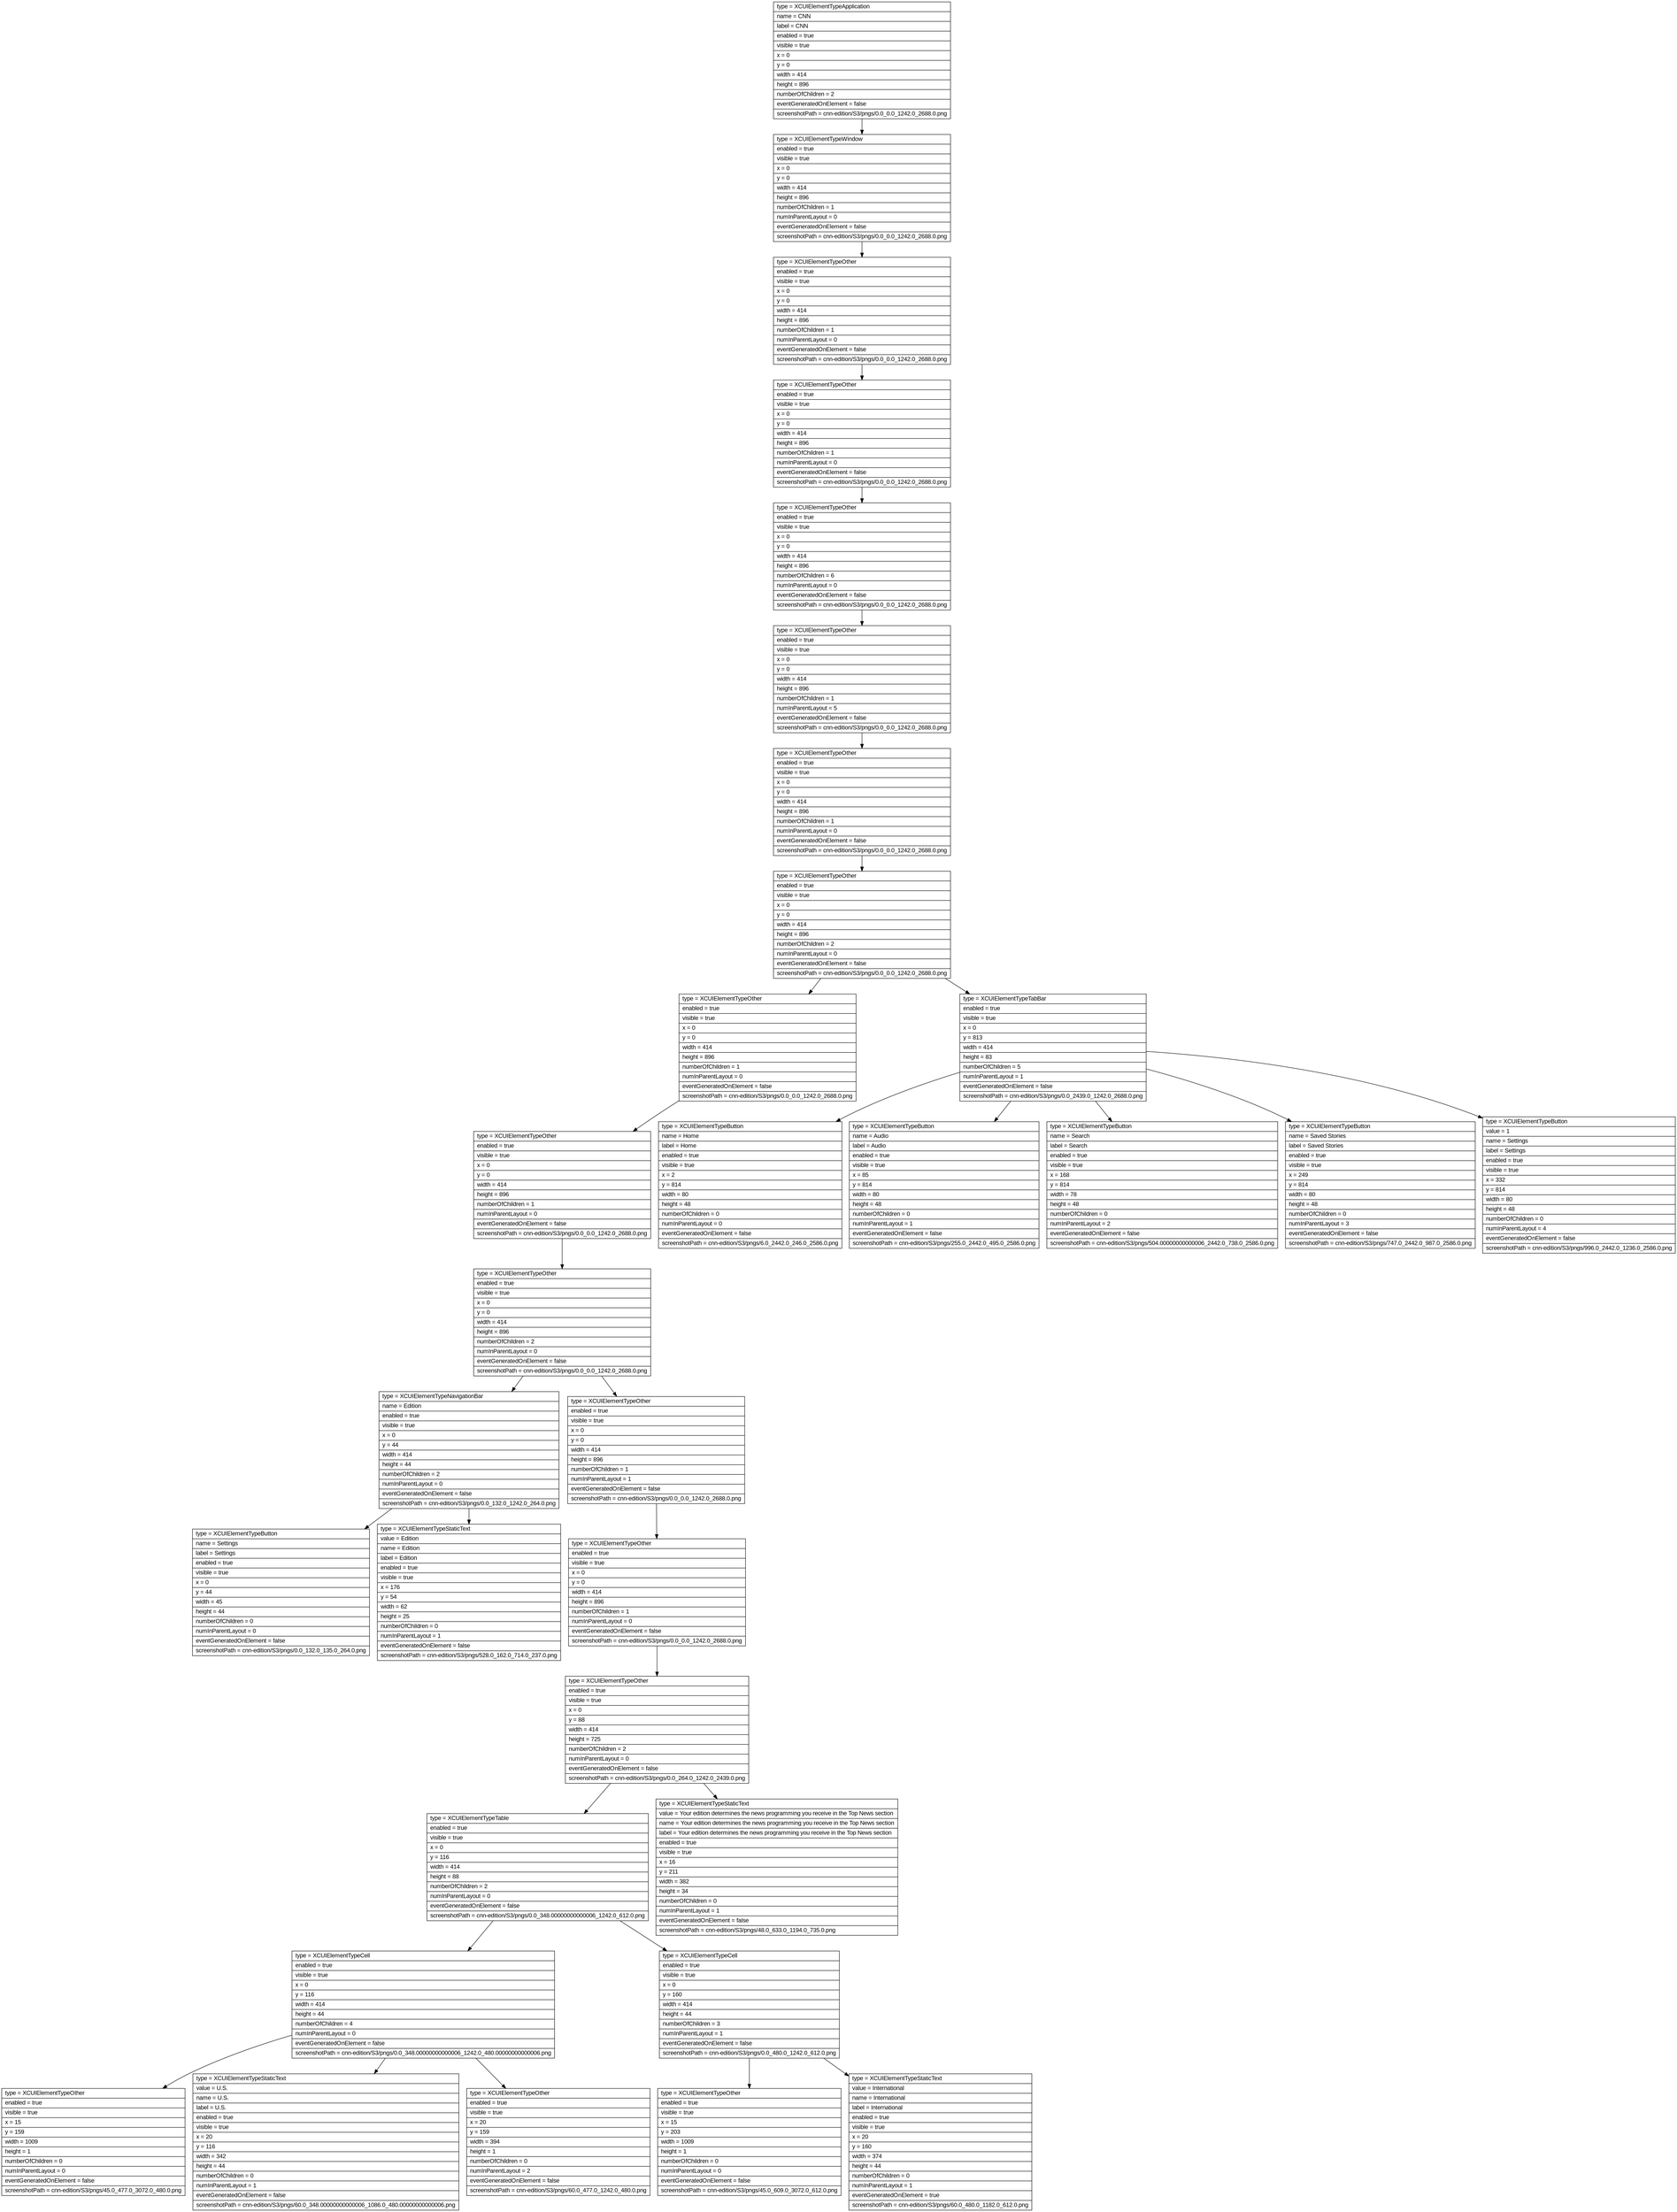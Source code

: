 digraph Layout {

	node [shape=record fontname=Arial];

	0	[label="{type = XCUIElementTypeApplication\l|name = CNN\l|label = CNN\l|enabled = true\l|visible = true\l|x = 0\l|y = 0\l|width = 414\l|height = 896\l|numberOfChildren = 2\l|eventGeneratedOnElement = false \l|screenshotPath = cnn-edition/S3/pngs/0.0_0.0_1242.0_2688.0.png\l}"]
	1	[label="{type = XCUIElementTypeWindow\l|enabled = true\l|visible = true\l|x = 0\l|y = 0\l|width = 414\l|height = 896\l|numberOfChildren = 1\l|numInParentLayout = 0\l|eventGeneratedOnElement = false \l|screenshotPath = cnn-edition/S3/pngs/0.0_0.0_1242.0_2688.0.png\l}"]
	2	[label="{type = XCUIElementTypeOther\l|enabled = true\l|visible = true\l|x = 0\l|y = 0\l|width = 414\l|height = 896\l|numberOfChildren = 1\l|numInParentLayout = 0\l|eventGeneratedOnElement = false \l|screenshotPath = cnn-edition/S3/pngs/0.0_0.0_1242.0_2688.0.png\l}"]
	3	[label="{type = XCUIElementTypeOther\l|enabled = true\l|visible = true\l|x = 0\l|y = 0\l|width = 414\l|height = 896\l|numberOfChildren = 1\l|numInParentLayout = 0\l|eventGeneratedOnElement = false \l|screenshotPath = cnn-edition/S3/pngs/0.0_0.0_1242.0_2688.0.png\l}"]
	4	[label="{type = XCUIElementTypeOther\l|enabled = true\l|visible = true\l|x = 0\l|y = 0\l|width = 414\l|height = 896\l|numberOfChildren = 6\l|numInParentLayout = 0\l|eventGeneratedOnElement = false \l|screenshotPath = cnn-edition/S3/pngs/0.0_0.0_1242.0_2688.0.png\l}"]
	5	[label="{type = XCUIElementTypeOther\l|enabled = true\l|visible = true\l|x = 0\l|y = 0\l|width = 414\l|height = 896\l|numberOfChildren = 1\l|numInParentLayout = 5\l|eventGeneratedOnElement = false \l|screenshotPath = cnn-edition/S3/pngs/0.0_0.0_1242.0_2688.0.png\l}"]
	6	[label="{type = XCUIElementTypeOther\l|enabled = true\l|visible = true\l|x = 0\l|y = 0\l|width = 414\l|height = 896\l|numberOfChildren = 1\l|numInParentLayout = 0\l|eventGeneratedOnElement = false \l|screenshotPath = cnn-edition/S3/pngs/0.0_0.0_1242.0_2688.0.png\l}"]
	7	[label="{type = XCUIElementTypeOther\l|enabled = true\l|visible = true\l|x = 0\l|y = 0\l|width = 414\l|height = 896\l|numberOfChildren = 2\l|numInParentLayout = 0\l|eventGeneratedOnElement = false \l|screenshotPath = cnn-edition/S3/pngs/0.0_0.0_1242.0_2688.0.png\l}"]
	8	[label="{type = XCUIElementTypeOther\l|enabled = true\l|visible = true\l|x = 0\l|y = 0\l|width = 414\l|height = 896\l|numberOfChildren = 1\l|numInParentLayout = 0\l|eventGeneratedOnElement = false \l|screenshotPath = cnn-edition/S3/pngs/0.0_0.0_1242.0_2688.0.png\l}"]
	9	[label="{type = XCUIElementTypeTabBar\l|enabled = true\l|visible = true\l|x = 0\l|y = 813\l|width = 414\l|height = 83\l|numberOfChildren = 5\l|numInParentLayout = 1\l|eventGeneratedOnElement = false \l|screenshotPath = cnn-edition/S3/pngs/0.0_2439.0_1242.0_2688.0.png\l}"]
	10	[label="{type = XCUIElementTypeOther\l|enabled = true\l|visible = true\l|x = 0\l|y = 0\l|width = 414\l|height = 896\l|numberOfChildren = 1\l|numInParentLayout = 0\l|eventGeneratedOnElement = false \l|screenshotPath = cnn-edition/S3/pngs/0.0_0.0_1242.0_2688.0.png\l}"]
	11	[label="{type = XCUIElementTypeButton\l|name = Home\l|label = Home\l|enabled = true\l|visible = true\l|x = 2\l|y = 814\l|width = 80\l|height = 48\l|numberOfChildren = 0\l|numInParentLayout = 0\l|eventGeneratedOnElement = false \l|screenshotPath = cnn-edition/S3/pngs/6.0_2442.0_246.0_2586.0.png\l}"]
	12	[label="{type = XCUIElementTypeButton\l|name = Audio\l|label = Audio\l|enabled = true\l|visible = true\l|x = 85\l|y = 814\l|width = 80\l|height = 48\l|numberOfChildren = 0\l|numInParentLayout = 1\l|eventGeneratedOnElement = false \l|screenshotPath = cnn-edition/S3/pngs/255.0_2442.0_495.0_2586.0.png\l}"]
	13	[label="{type = XCUIElementTypeButton\l|name = Search\l|label = Search\l|enabled = true\l|visible = true\l|x = 168\l|y = 814\l|width = 78\l|height = 48\l|numberOfChildren = 0\l|numInParentLayout = 2\l|eventGeneratedOnElement = false \l|screenshotPath = cnn-edition/S3/pngs/504.00000000000006_2442.0_738.0_2586.0.png\l}"]
	14	[label="{type = XCUIElementTypeButton\l|name = Saved Stories\l|label = Saved Stories\l|enabled = true\l|visible = true\l|x = 249\l|y = 814\l|width = 80\l|height = 48\l|numberOfChildren = 0\l|numInParentLayout = 3\l|eventGeneratedOnElement = false \l|screenshotPath = cnn-edition/S3/pngs/747.0_2442.0_987.0_2586.0.png\l}"]
	15	[label="{type = XCUIElementTypeButton\l|value = 1\l|name = Settings\l|label = Settings\l|enabled = true\l|visible = true\l|x = 332\l|y = 814\l|width = 80\l|height = 48\l|numberOfChildren = 0\l|numInParentLayout = 4\l|eventGeneratedOnElement = false \l|screenshotPath = cnn-edition/S3/pngs/996.0_2442.0_1236.0_2586.0.png\l}"]
	16	[label="{type = XCUIElementTypeOther\l|enabled = true\l|visible = true\l|x = 0\l|y = 0\l|width = 414\l|height = 896\l|numberOfChildren = 2\l|numInParentLayout = 0\l|eventGeneratedOnElement = false \l|screenshotPath = cnn-edition/S3/pngs/0.0_0.0_1242.0_2688.0.png\l}"]
	17	[label="{type = XCUIElementTypeNavigationBar\l|name = Edition\l|enabled = true\l|visible = true\l|x = 0\l|y = 44\l|width = 414\l|height = 44\l|numberOfChildren = 2\l|numInParentLayout = 0\l|eventGeneratedOnElement = false \l|screenshotPath = cnn-edition/S3/pngs/0.0_132.0_1242.0_264.0.png\l}"]
	18	[label="{type = XCUIElementTypeOther\l|enabled = true\l|visible = true\l|x = 0\l|y = 0\l|width = 414\l|height = 896\l|numberOfChildren = 1\l|numInParentLayout = 1\l|eventGeneratedOnElement = false \l|screenshotPath = cnn-edition/S3/pngs/0.0_0.0_1242.0_2688.0.png\l}"]
	19	[label="{type = XCUIElementTypeButton\l|name = Settings\l|label = Settings\l|enabled = true\l|visible = true\l|x = 0\l|y = 44\l|width = 45\l|height = 44\l|numberOfChildren = 0\l|numInParentLayout = 0\l|eventGeneratedOnElement = false \l|screenshotPath = cnn-edition/S3/pngs/0.0_132.0_135.0_264.0.png\l}"]
	20	[label="{type = XCUIElementTypeStaticText\l|value = Edition\l|name = Edition\l|label = Edition\l|enabled = true\l|visible = true\l|x = 176\l|y = 54\l|width = 62\l|height = 25\l|numberOfChildren = 0\l|numInParentLayout = 1\l|eventGeneratedOnElement = false \l|screenshotPath = cnn-edition/S3/pngs/528.0_162.0_714.0_237.0.png\l}"]
	21	[label="{type = XCUIElementTypeOther\l|enabled = true\l|visible = true\l|x = 0\l|y = 0\l|width = 414\l|height = 896\l|numberOfChildren = 1\l|numInParentLayout = 0\l|eventGeneratedOnElement = false \l|screenshotPath = cnn-edition/S3/pngs/0.0_0.0_1242.0_2688.0.png\l}"]
	22	[label="{type = XCUIElementTypeOther\l|enabled = true\l|visible = true\l|x = 0\l|y = 88\l|width = 414\l|height = 725\l|numberOfChildren = 2\l|numInParentLayout = 0\l|eventGeneratedOnElement = false \l|screenshotPath = cnn-edition/S3/pngs/0.0_264.0_1242.0_2439.0.png\l}"]
	23	[label="{type = XCUIElementTypeTable\l|enabled = true\l|visible = true\l|x = 0\l|y = 116\l|width = 414\l|height = 88\l|numberOfChildren = 2\l|numInParentLayout = 0\l|eventGeneratedOnElement = false \l|screenshotPath = cnn-edition/S3/pngs/0.0_348.00000000000006_1242.0_612.0.png\l}"]
	24	[label="{type = XCUIElementTypeStaticText\l|value = Your edition determines the news programming you receive in the Top News section\l|name = Your edition determines the news programming you receive in the Top News section\l|label = Your edition determines the news programming you receive in the Top News section\l|enabled = true\l|visible = true\l|x = 16\l|y = 211\l|width = 382\l|height = 34\l|numberOfChildren = 0\l|numInParentLayout = 1\l|eventGeneratedOnElement = false \l|screenshotPath = cnn-edition/S3/pngs/48.0_633.0_1194.0_735.0.png\l}"]
	25	[label="{type = XCUIElementTypeCell\l|enabled = true\l|visible = true\l|x = 0\l|y = 116\l|width = 414\l|height = 44\l|numberOfChildren = 4\l|numInParentLayout = 0\l|eventGeneratedOnElement = false \l|screenshotPath = cnn-edition/S3/pngs/0.0_348.00000000000006_1242.0_480.00000000000006.png\l}"]
	26	[label="{type = XCUIElementTypeCell\l|enabled = true\l|visible = true\l|x = 0\l|y = 160\l|width = 414\l|height = 44\l|numberOfChildren = 3\l|numInParentLayout = 1\l|eventGeneratedOnElement = false \l|screenshotPath = cnn-edition/S3/pngs/0.0_480.0_1242.0_612.0.png\l}"]
	27	[label="{type = XCUIElementTypeOther\l|enabled = true\l|visible = true\l|x = 15\l|y = 159\l|width = 1009\l|height = 1\l|numberOfChildren = 0\l|numInParentLayout = 0\l|eventGeneratedOnElement = false \l|screenshotPath = cnn-edition/S3/pngs/45.0_477.0_3072.0_480.0.png\l}"]
	28	[label="{type = XCUIElementTypeStaticText\l|value = U.S.\l|name = U.S.\l|label = U.S.\l|enabled = true\l|visible = true\l|x = 20\l|y = 116\l|width = 342\l|height = 44\l|numberOfChildren = 0\l|numInParentLayout = 1\l|eventGeneratedOnElement = false \l|screenshotPath = cnn-edition/S3/pngs/60.0_348.00000000000006_1086.0_480.00000000000006.png\l}"]
	29	[label="{type = XCUIElementTypeOther\l|enabled = true\l|visible = true\l|x = 20\l|y = 159\l|width = 394\l|height = 1\l|numberOfChildren = 0\l|numInParentLayout = 2\l|eventGeneratedOnElement = false \l|screenshotPath = cnn-edition/S3/pngs/60.0_477.0_1242.0_480.0.png\l}"]
	30	[label="{type = XCUIElementTypeOther\l|enabled = true\l|visible = true\l|x = 15\l|y = 203\l|width = 1009\l|height = 1\l|numberOfChildren = 0\l|numInParentLayout = 0\l|eventGeneratedOnElement = false \l|screenshotPath = cnn-edition/S3/pngs/45.0_609.0_3072.0_612.0.png\l}"]
	31	[label="{type = XCUIElementTypeStaticText\l|value = International\l|name = International\l|label = International\l|enabled = true\l|visible = true\l|x = 20\l|y = 160\l|width = 374\l|height = 44\l|numberOfChildren = 0\l|numInParentLayout = 1\l|eventGeneratedOnElement = true \l|screenshotPath = cnn-edition/S3/pngs/60.0_480.0_1182.0_612.0.png\l}"]


	0 -> 1
	1 -> 2
	2 -> 3
	3 -> 4
	4 -> 5
	5 -> 6
	6 -> 7
	7 -> 8
	7 -> 9
	8 -> 10
	9 -> 11
	9 -> 12
	9 -> 13
	9 -> 14
	9 -> 15
	10 -> 16
	16 -> 17
	16 -> 18
	17 -> 19
	17 -> 20
	18 -> 21
	21 -> 22
	22 -> 23
	22 -> 24
	23 -> 25
	23 -> 26
	25 -> 27
	25 -> 28
	25 -> 29
	26 -> 30
	26 -> 31


}